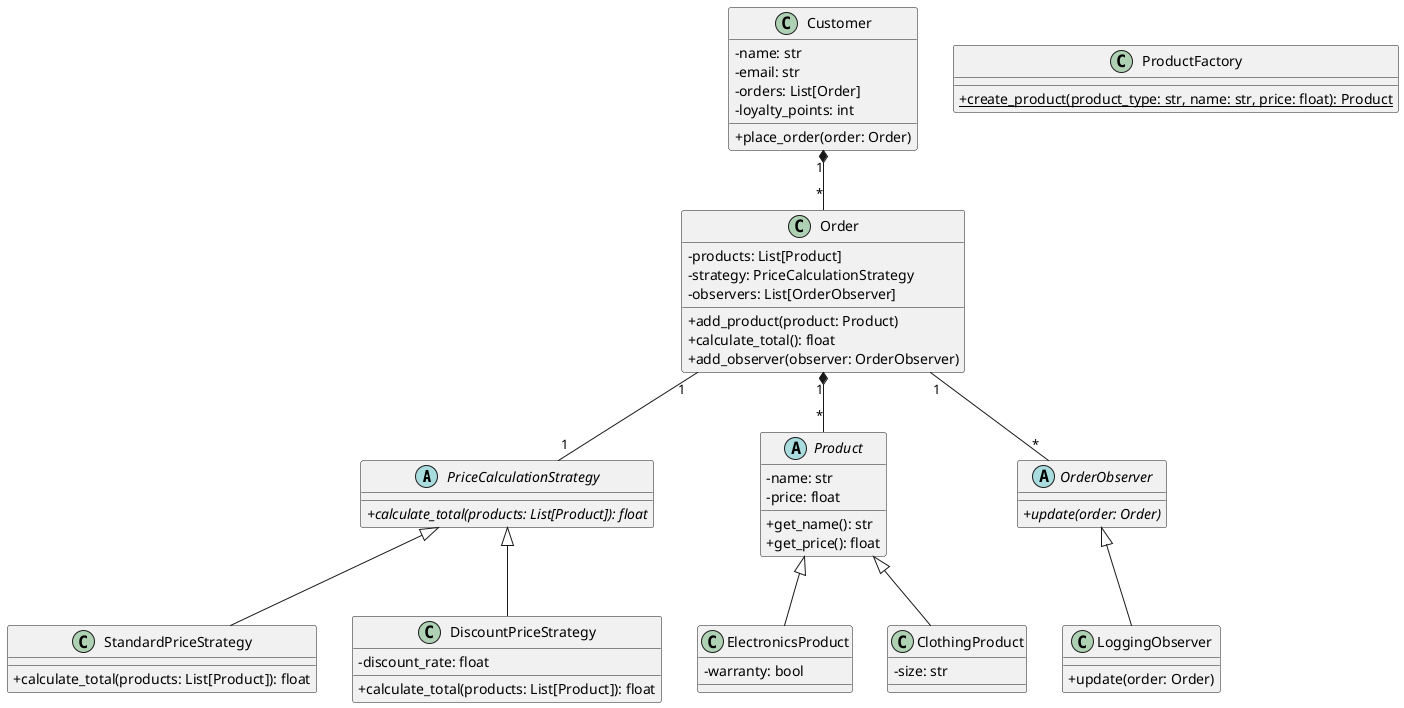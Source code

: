 @startuml new_design
skinparam classAttributeIconSize 0

abstract class PriceCalculationStrategy {
  + {abstract} calculate_total(products: List[Product]): float
}

class StandardPriceStrategy {
  + calculate_total(products: List[Product]): float
}

class DiscountPriceStrategy {
  - discount_rate: float
  + calculate_total(products: List[Product]): float
}

class ProductFactory {
  + {static} create_product(product_type: str, name: str, price: float): Product
}

abstract class Product {
  - name: str
  - price: float
  + get_name(): str
  + get_price(): float
}

class ElectronicsProduct {
  - warranty: bool
}

class ClothingProduct {
  - size: str
}

abstract class OrderObserver {
  + {abstract} update(order: Order)
}

class LoggingObserver {
  + update(order: Order)
}

class Order {
  - products: List[Product]
  - strategy: PriceCalculationStrategy
  - observers: List[OrderObserver]
  + add_product(product: Product)
  + calculate_total(): float
  + add_observer(observer: OrderObserver)
}

class Customer {
  - name: str
  - email: str
  - orders: List[Order]
  - loyalty_points: int
  + place_order(order: Order)
}

' Relationships
PriceCalculationStrategy <|-- StandardPriceStrategy
PriceCalculationStrategy <|-- DiscountPriceStrategy

Product <|-- ElectronicsProduct
Product <|-- ClothingProduct

OrderObserver <|-- LoggingObserver

Order "1" *-- "*" Product
Order "1" -- "1" PriceCalculationStrategy
Order "1" -- "*" OrderObserver

Customer "1" *-- "*" Order

@enduml